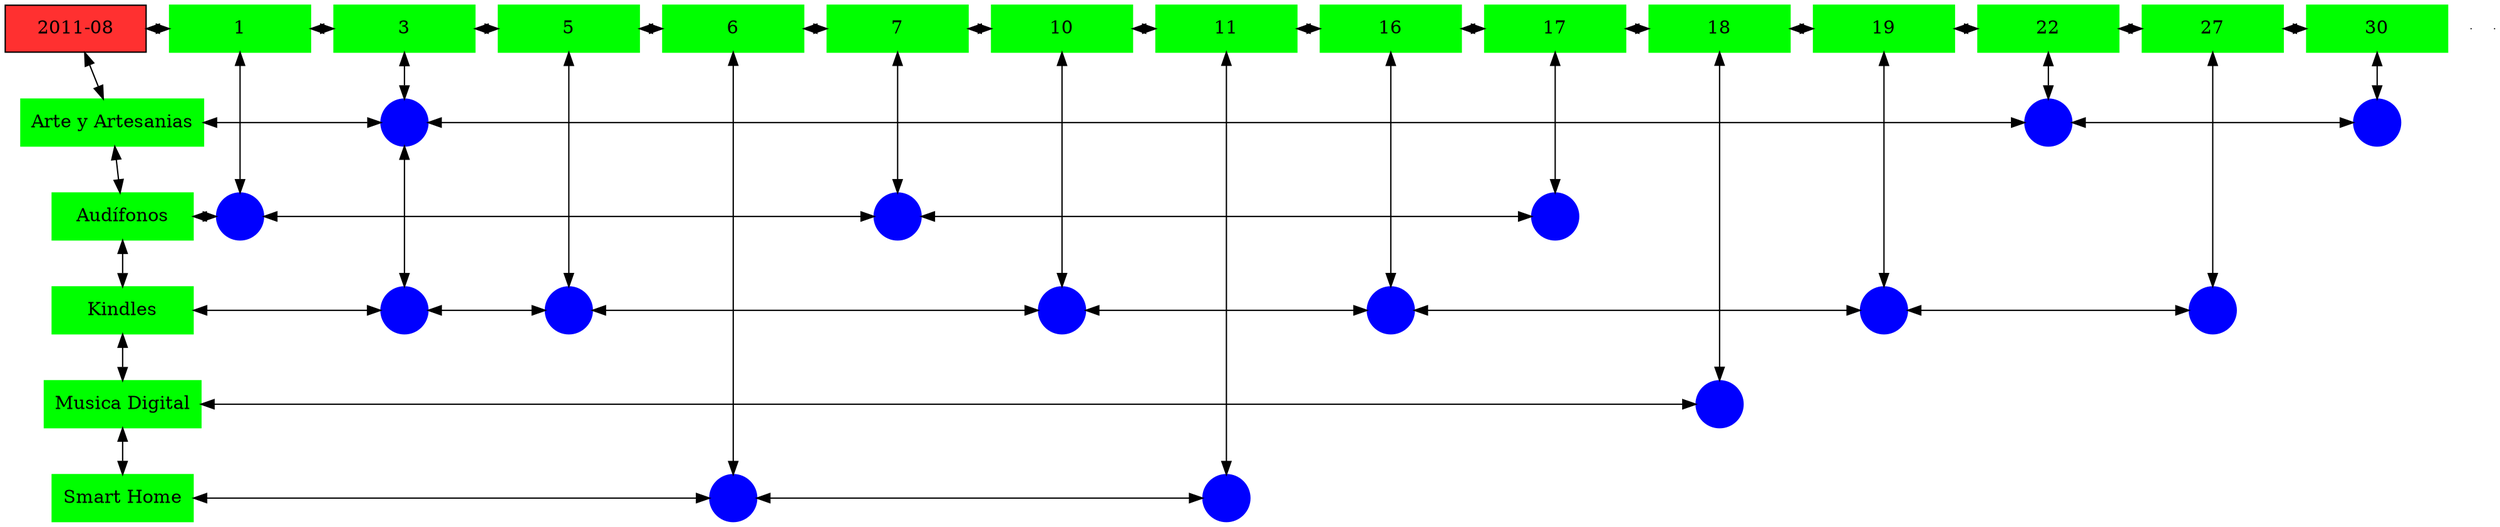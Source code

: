 digraph G{
node[shape="box"];
nodeMt[ label = "2011-08", width = 1.5, style = filled, fillcolor = firebrick1, group = 1 ];
e0[ shape = point, width = 0 ];
e1[ shape = point, width = 0 ];
node0xc0022e4fa0[label="1",color=green,style =filled,width = 1.5 group=1];
nodeMt->node0xc0022e4fa0[dir="both"];
{rank=same;nodeMt;node0xc0022e4fa0;}
node0xc001e96e60[label="3",color=green,style =filled,width = 1.5 group=3];
node0xc0022e4fa0->node0xc001e96e60[dir="both"];
{rank=same;node0xc0022e4fa0;node0xc001e96e60;}
node0xc00225cf50[label="5",color=green,style =filled,width = 1.5 group=5];
node0xc001e96e60->node0xc00225cf50[dir="both"];
{rank=same;node0xc001e96e60;node0xc00225cf50;}
node0xc0021a38b0[label="6",color=green,style =filled,width = 1.5 group=6];
node0xc00225cf50->node0xc0021a38b0[dir="both"];
{rank=same;node0xc00225cf50;node0xc0021a38b0;}
node0xc001fa3040[label="7",color=green,style =filled,width = 1.5 group=7];
node0xc0021a38b0->node0xc001fa3040[dir="both"];
{rank=same;node0xc0021a38b0;node0xc001fa3040;}
node0xc001e2ceb0[label="10",color=green,style =filled,width = 1.5 group=10];
node0xc001fa3040->node0xc001e2ceb0[dir="both"];
{rank=same;node0xc001fa3040;node0xc001e2ceb0;}
node0xc0021fc0a0[label="11",color=green,style =filled,width = 1.5 group=11];
node0xc001e2ceb0->node0xc0021fc0a0[dir="both"];
{rank=same;node0xc001e2ceb0;node0xc0021fc0a0;}
node0xc0021a2a50[label="16",color=green,style =filled,width = 1.5 group=16];
node0xc0021fc0a0->node0xc0021a2a50[dir="both"];
{rank=same;node0xc0021fc0a0;node0xc0021a2a50;}
node0xc002118050[label="17",color=green,style =filled,width = 1.5 group=17];
node0xc0021a2a50->node0xc002118050[dir="both"];
{rank=same;node0xc0021a2a50;node0xc002118050;}
node0xc001fb3bd0[label="18",color=green,style =filled,width = 1.5 group=18];
node0xc002118050->node0xc001fb3bd0[dir="both"];
{rank=same;node0xc002118050;node0xc001fb3bd0;}
node0xc00207f180[label="19",color=green,style =filled,width = 1.5 group=19];
node0xc001fb3bd0->node0xc00207f180[dir="both"];
{rank=same;node0xc001fb3bd0;node0xc00207f180;}
node0xc001e81450[label="22",color=green,style =filled,width = 1.5 group=22];
node0xc00207f180->node0xc001e81450[dir="both"];
{rank=same;node0xc00207f180;node0xc001e81450;}
node0xc001e6fc20[label="27",color=green,style =filled,width = 1.5 group=27];
node0xc001e81450->node0xc001e6fc20[dir="both"];
{rank=same;node0xc001e81450;node0xc001e6fc20;}
node0xc002050640[label="30",color=green,style =filled,width = 1.5 group=30];
node0xc001e6fc20->node0xc002050640[dir="both"];
{rank=same;node0xc001e6fc20;node0xc002050640;}
node0xc001e81400[label="Arte y Artesanias",color=green,style =filled width = 1.5 group=1];
node0xc001e8b700[label="",color=blue,style =filled, width = 0.5 group=3 shape=circle];
node0xc001e81400->node0xc001e8b700[dir="both"];
{rank=same;node0xc001e81400;node0xc001e8b700;}
node0xc0022dc980[label="",color=blue,style =filled, width = 0.5 group=22 shape=circle];
node0xc001e8b700->node0xc0022dc980[dir="both"];
{rank=same;node0xc0022dc980;node0xc001e8b700;}
node0xc00204c880[label="",color=blue,style =filled, width = 0.5 group=30 shape=circle];
node0xc0022dc980->node0xc00204c880[dir="both"];
{rank=same;node0xc00204c880;node0xc0022dc980;}
node0xc001fa2ff0[label="Audífonos",color=green,style =filled width = 1.5 group=1];
node0xc0022dd900[label="",color=blue,style =filled, width = 0.5 group=1 shape=circle];
node0xc001fa2ff0->node0xc0022dd900[dir="both"];
{rank=same;node0xc001fa2ff0;node0xc0022dd900;}
node0xc001f99380[label="",color=blue,style =filled, width = 0.5 group=7 shape=circle];
node0xc0022dd900->node0xc001f99380[dir="both"];
{rank=same;node0xc001f99380;node0xc0022dd900;}
node0xc002114200[label="",color=blue,style =filled, width = 0.5 group=17 shape=circle];
node0xc001f99380->node0xc002114200[dir="both"];
{rank=same;node0xc002114200;node0xc001f99380;}
node0xc001e2ce60[label="Kindles",color=green,style =filled width = 1.5 group=1];
node0xc00208c500[label="",color=blue,style =filled, width = 0.5 group=3 shape=circle];
node0xc001e2ce60->node0xc00208c500[dir="both"];
{rank=same;node0xc001e2ce60;node0xc00208c500;}
node0xc002259200[label="",color=blue,style =filled, width = 0.5 group=5 shape=circle];
node0xc00208c500->node0xc002259200[dir="both"];
{rank=same;node0xc002259200;node0xc00208c500;}
node0xc001e2a800[label="",color=blue,style =filled, width = 0.5 group=10 shape=circle];
node0xc002259200->node0xc001e2a800[dir="both"];
{rank=same;node0xc001e2a800;node0xc002259200;}
node0xc002199b00[label="",color=blue,style =filled, width = 0.5 group=16 shape=circle];
node0xc001e2a800->node0xc002199b00[dir="both"];
{rank=same;node0xc002199b00;node0xc001e2a800;}
node0xc00207b400[label="",color=blue,style =filled, width = 0.5 group=19 shape=circle];
node0xc002199b00->node0xc00207b400[dir="both"];
{rank=same;node0xc00207b400;node0xc002199b00;}
node0xc001e74780[label="",color=blue,style =filled, width = 0.5 group=27 shape=circle];
node0xc00207b400->node0xc001e74780[dir="both"];
{rank=same;node0xc001e74780;node0xc00207b400;}
node0xc001fb3b80[label="Musica Digital",color=green,style =filled width = 1.5 group=1];
node0xc001fb5100[label="",color=blue,style =filled, width = 0.5 group=18 shape=circle];
node0xc001fb3b80->node0xc001fb5100[dir="both"];
{rank=same;node0xc001fb3b80;node0xc001fb5100;}
node0xc0021a3860[label="Smart Home",color=green,style =filled width = 1.5 group=1];
node0xc0021ac780[label="",color=blue,style =filled, width = 0.5 group=6 shape=circle];
node0xc0021a3860->node0xc0021ac780[dir="both"];
{rank=same;node0xc0021a3860;node0xc0021ac780;}
node0xc0021ebc80[label="",color=blue,style =filled, width = 0.5 group=11 shape=circle];
node0xc0021ac780->node0xc0021ebc80[dir="both"];
{rank=same;node0xc0021ebc80;node0xc0021ac780;}
node0xc0022e4fa0->node0xc0022dd900[dir="both"];
node0xc001e96e60->node0xc001e8b700[dir="both"];
node0xc001e8b700->node0xc00208c500[dir="both"];
node0xc00225cf50->node0xc002259200[dir="both"];
node0xc0021a38b0->node0xc0021ac780[dir="both"];
node0xc001fa3040->node0xc001f99380[dir="both"];
node0xc001e2ceb0->node0xc001e2a800[dir="both"];
node0xc0021fc0a0->node0xc0021ebc80[dir="both"];
node0xc0021a2a50->node0xc002199b00[dir="both"];
node0xc002118050->node0xc002114200[dir="both"];
node0xc001fb3bd0->node0xc001fb5100[dir="both"];
node0xc00207f180->node0xc00207b400[dir="both"];
node0xc001e81450->node0xc0022dc980[dir="both"];
node0xc001e6fc20->node0xc001e74780[dir="both"];
node0xc002050640->node0xc00204c880[dir="both"];
nodeMt->node0xc001e81400[dir="both"];
node0xc001e81400->node0xc001fa2ff0[dir="both"];
node0xc001fa2ff0->node0xc001e2ce60[dir="both"];
node0xc001e2ce60->node0xc001fb3b80[dir="both"];
node0xc001fb3b80->node0xc0021a3860[dir="both"];
}
